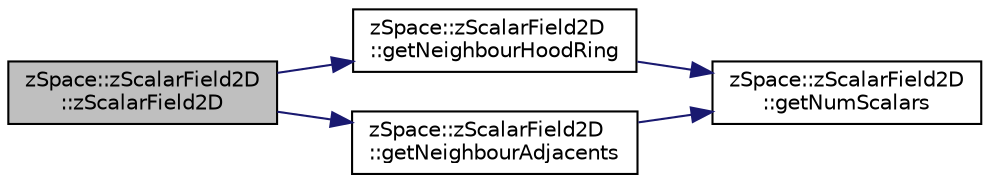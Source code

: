 digraph "zSpace::zScalarField2D::zScalarField2D"
{
  edge [fontname="Helvetica",fontsize="10",labelfontname="Helvetica",labelfontsize="10"];
  node [fontname="Helvetica",fontsize="10",shape=record];
  rankdir="LR";
  Node7 [label="zSpace::zScalarField2D\l::zScalarField2D",height=0.2,width=0.4,color="black", fillcolor="grey75", style="filled", fontcolor="black"];
  Node7 -> Node8 [color="midnightblue",fontsize="10",style="solid",fontname="Helvetica"];
  Node8 [label="zSpace::zScalarField2D\l::getNeighbourHoodRing",height=0.2,width=0.4,color="black", fillcolor="white", style="filled",URL="$classz_space_1_1z_scalar_field2_d.html#a68ec4567874438e6b7c23b8046018a2a",tooltip="This method gets the ring neighbours of the scalar at the input index. "];
  Node8 -> Node9 [color="midnightblue",fontsize="10",style="solid",fontname="Helvetica"];
  Node9 [label="zSpace::zScalarField2D\l::getNumScalars",height=0.2,width=0.4,color="black", fillcolor="white", style="filled",URL="$classz_space_1_1z_scalar_field2_d.html#aaf22a7a8c12ad18dcfcd5b8fda13fc56",tooltip="This method retruns the number of scalars in the field. "];
  Node7 -> Node10 [color="midnightblue",fontsize="10",style="solid",fontname="Helvetica"];
  Node10 [label="zSpace::zScalarField2D\l::getNeighbourAdjacents",height=0.2,width=0.4,color="black", fillcolor="white", style="filled",URL="$classz_space_1_1z_scalar_field2_d.html#acdd09fc0314bac94529126c1e7986016",tooltip="This method gets the immediate adjacent neighbours of the scalar at the input index. "];
  Node10 -> Node9 [color="midnightblue",fontsize="10",style="solid",fontname="Helvetica"];
}
